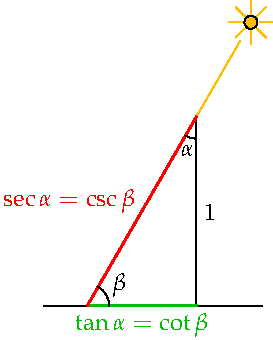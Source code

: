 settings.tex="pdflatex";

texpreamble("\usepackage{amsmath}
\usepackage{amsthm,amssymb}
\usepackage{mathpazo}
\usepackage[svgnames]{xcolor}
");
import graph;

size(0,170);

real th=60;

draw((0,0)--1.4dir(th),yellow+orange);
draw((-0.2,0)--(0.8,0));
draw("1",(Cos(th),0)--dir(th));
draw("$\tan\alpha=\cot\beta$",(0,0)--(Cos(th),0),heavygreen+linewidth(1));
draw("$\sec\alpha=\csc\beta$",dir(th)--(0,0),red+linewidth(1));
draw("$\beta$",arc((0,0),0.1dir(0),0.1dir(th)));
draw("$\alpha$",arc(dir(th),dir(th)+0.1dir(180+th),dir(th)+0.1dir(270)));

filldraw(shift(1.5dir(th))*scale(0.03)*unitcircle,yellow+orange);
for(int i=0; i<=7; ++i){
	draw(1.5dir(th)+0.04dir(360*i/8)--1.5dir(th)+0.1dir(360*i/8),yellow+orange);
	}